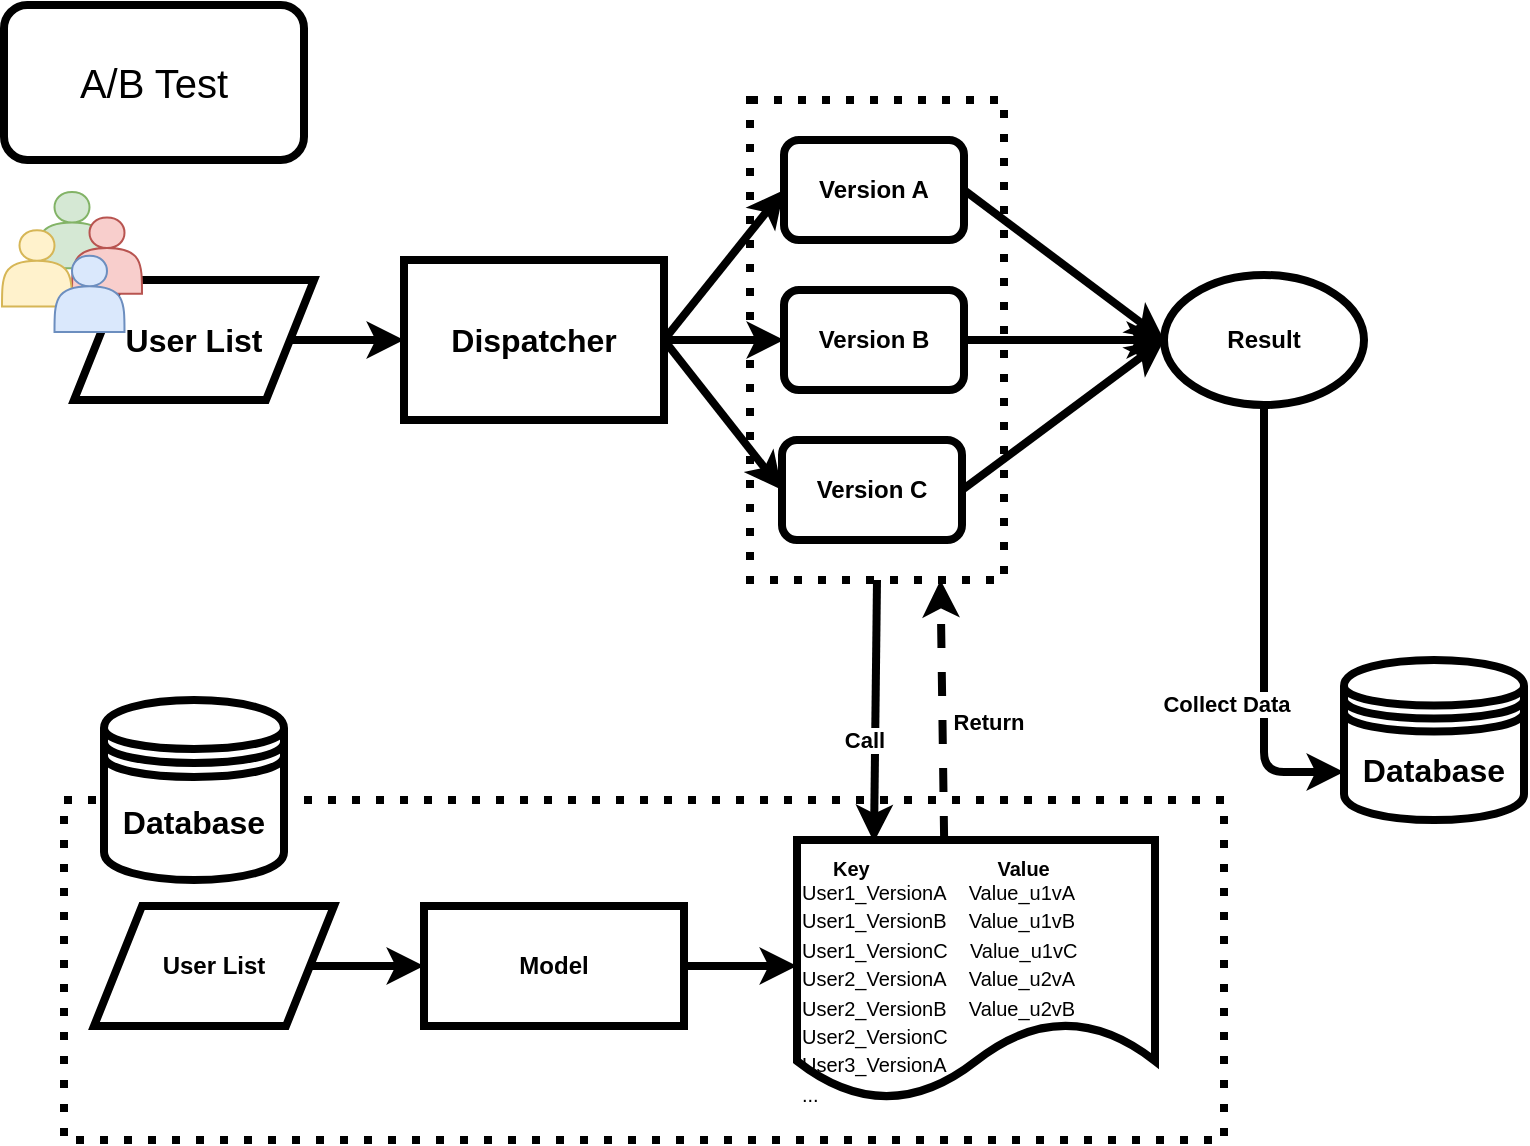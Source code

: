 <mxfile version="13.1.3" type="github" pages="2">
  <diagram id="dIA2EtkX-octXhOYNSxC" name="Page-2">
    <mxGraphModel dx="916" dy="694" grid="1" gridSize="10" guides="1" tooltips="1" connect="1" arrows="1" fold="1" page="1" pageScale="1" pageWidth="850" pageHeight="1100" math="0" shadow="0">
      <root>
        <mxCell id="CGUA-ECJm09ZSKrqVNG9-0" />
        <mxCell id="CGUA-ECJm09ZSKrqVNG9-1" parent="CGUA-ECJm09ZSKrqVNG9-0" />
        <mxCell id="AVktsXUZpbWh8RG4bnSt-0" value="" style="group" vertex="1" connectable="0" parent="CGUA-ECJm09ZSKrqVNG9-1">
          <mxGeometry x="60" y="440" width="580" height="170" as="geometry" />
        </mxCell>
        <mxCell id="M74satt1YnK-4wll9DXa-1" value="" style="whiteSpace=wrap;html=1;strokeWidth=4;fillColor=none;align=center;dashed=1;dashPattern=1 2;" vertex="1" parent="AVktsXUZpbWh8RG4bnSt-0">
          <mxGeometry width="580" height="170" as="geometry" />
        </mxCell>
        <mxCell id="M74satt1YnK-4wll9DXa-0" value="&lt;b&gt;User List&lt;/b&gt;" style="shape=parallelogram;perimeter=parallelogramPerimeter;whiteSpace=wrap;html=1;strokeWidth=4;fillColor=#FFFFFF;align=center;" vertex="1" parent="AVktsXUZpbWh8RG4bnSt-0">
          <mxGeometry x="15" y="53" width="120" height="60" as="geometry" />
        </mxCell>
        <mxCell id="M74satt1YnK-4wll9DXa-30" value="&lt;div style=&quot;text-align: center&quot;&gt;&lt;span style=&quot;font-size: 10px&quot;&gt;&lt;b&gt;Key&amp;nbsp; &amp;nbsp; &amp;nbsp; &amp;nbsp; &amp;nbsp; &amp;nbsp; &amp;nbsp; &amp;nbsp; &amp;nbsp; &amp;nbsp; &amp;nbsp; &amp;nbsp;Value&lt;/b&gt;&lt;/span&gt;&lt;/div&gt;&lt;font style=&quot;font-size: 10px&quot;&gt;&lt;div style=&quot;text-align: center&quot;&gt;&lt;span&gt;User1_VersionA&amp;nbsp; &amp;nbsp; Value_u1vA&amp;nbsp;&lt;/span&gt;&lt;/div&gt;&lt;span&gt;User1_&lt;/span&gt;VersionB&amp;nbsp; &amp;nbsp;&amp;nbsp;&lt;span style=&quot;text-align: center&quot;&gt;Value_u1vB&lt;/span&gt;&lt;span&gt;&lt;br&gt;User1_&lt;/span&gt;VersionC&amp;nbsp; &amp;nbsp;&amp;nbsp;&lt;span style=&quot;text-align: center&quot;&gt;Value_u1vC&lt;/span&gt;&lt;span&gt;&lt;br&gt;User2_&lt;/span&gt;VersionA&amp;nbsp; &amp;nbsp;&amp;nbsp;&lt;span style=&quot;text-align: center&quot;&gt;Value_u2vA&lt;/span&gt;&lt;span&gt;&lt;br&gt;User2_&lt;/span&gt;VersionB&amp;nbsp; &amp;nbsp;&amp;nbsp;&lt;span style=&quot;text-align: center&quot;&gt;Value_u2vB&lt;/span&gt;&lt;span&gt;&lt;br&gt;User2_&lt;/span&gt;VersionC&lt;span&gt;&lt;br&gt;&lt;/span&gt;User3_VersionA&lt;br&gt;...&lt;/font&gt;" style="shape=document;whiteSpace=wrap;html=1;boundedLbl=1;strokeWidth=4;fillColor=#FFFFFF;align=left;horizontal=1;verticalAlign=top;labelPosition=center;verticalLabelPosition=middle;" vertex="1" parent="AVktsXUZpbWh8RG4bnSt-0">
          <mxGeometry x="366.5" y="20" width="179" height="130" as="geometry" />
        </mxCell>
        <mxCell id="M74satt1YnK-4wll9DXa-31" value="&lt;b&gt;Model&lt;/b&gt;" style="rounded=0;whiteSpace=wrap;html=1;strokeWidth=4;fillColor=#FFFFFF;align=center;" vertex="1" parent="AVktsXUZpbWh8RG4bnSt-0">
          <mxGeometry x="180" y="53" width="130" height="60" as="geometry" />
        </mxCell>
        <mxCell id="M74satt1YnK-4wll9DXa-32" value="" style="edgeStyle=orthogonalEdgeStyle;rounded=0;orthogonalLoop=1;jettySize=auto;html=1;strokeWidth=4;" edge="1" parent="AVktsXUZpbWh8RG4bnSt-0" source="M74satt1YnK-4wll9DXa-0">
          <mxGeometry relative="1" as="geometry">
            <mxPoint x="180" y="83" as="targetPoint" />
          </mxGeometry>
        </mxCell>
        <mxCell id="M74satt1YnK-4wll9DXa-33" value="" style="edgeStyle=orthogonalEdgeStyle;rounded=0;orthogonalLoop=1;jettySize=auto;html=1;strokeWidth=4;exitX=1;exitY=0.5;exitDx=0;exitDy=0;" edge="1" parent="AVktsXUZpbWh8RG4bnSt-0" source="M74satt1YnK-4wll9DXa-31">
          <mxGeometry relative="1" as="geometry">
            <mxPoint x="323" y="82.5" as="sourcePoint" />
            <mxPoint x="366.5" y="83" as="targetPoint" />
          </mxGeometry>
        </mxCell>
        <mxCell id="M74satt1YnK-4wll9DXa-2" value="" style="whiteSpace=wrap;html=1;strokeWidth=4;fillColor=none;align=center;dashed=1;dashPattern=1 2;" vertex="1" parent="CGUA-ECJm09ZSKrqVNG9-1">
          <mxGeometry x="403" y="90" width="127" height="240" as="geometry" />
        </mxCell>
        <mxCell id="M74satt1YnK-4wll9DXa-7" value="&lt;b&gt;&lt;font style=&quot;font-size: 16px&quot;&gt;Dispatcher&lt;/font&gt;&lt;/b&gt;" style="rounded=0;whiteSpace=wrap;html=1;strokeWidth=4;fillColor=#FFFFFF;align=center;" vertex="1" parent="CGUA-ECJm09ZSKrqVNG9-1">
          <mxGeometry x="230" y="170" width="130" height="80" as="geometry" />
        </mxCell>
        <mxCell id="M74satt1YnK-4wll9DXa-10" value="&lt;b&gt;Version A&lt;/b&gt;" style="rounded=1;whiteSpace=wrap;html=1;strokeWidth=4;fillColor=#FFFFFF;" vertex="1" parent="CGUA-ECJm09ZSKrqVNG9-1">
          <mxGeometry x="420" y="110" width="90" height="50" as="geometry" />
        </mxCell>
        <mxCell id="M74satt1YnK-4wll9DXa-11" value="&lt;b&gt;Version B&lt;/b&gt;" style="rounded=1;whiteSpace=wrap;html=1;strokeWidth=4;fillColor=#FFFFFF;" vertex="1" parent="CGUA-ECJm09ZSKrqVNG9-1">
          <mxGeometry x="420" y="185" width="90" height="50" as="geometry" />
        </mxCell>
        <mxCell id="M74satt1YnK-4wll9DXa-12" value="&lt;b&gt;Version C&lt;/b&gt;" style="rounded=1;whiteSpace=wrap;html=1;strokeWidth=4;fillColor=#FFFFFF;" vertex="1" parent="CGUA-ECJm09ZSKrqVNG9-1">
          <mxGeometry x="419" y="260" width="90" height="50" as="geometry" />
        </mxCell>
        <mxCell id="M74satt1YnK-4wll9DXa-13" value="" style="endArrow=classic;html=1;rounded=0;strokeWidth=4;exitX=1;exitY=0.5;exitDx=0;exitDy=0;entryX=0;entryY=0.5;entryDx=0;entryDy=0;" edge="1" parent="CGUA-ECJm09ZSKrqVNG9-1" source="M74satt1YnK-4wll9DXa-10" target="M74satt1YnK-4wll9DXa-17">
          <mxGeometry width="50" height="50" relative="1" as="geometry">
            <mxPoint x="530" y="134.5" as="sourcePoint" />
            <mxPoint x="610" y="135" as="targetPoint" />
          </mxGeometry>
        </mxCell>
        <mxCell id="M74satt1YnK-4wll9DXa-16" value="" style="endArrow=classic;html=1;rounded=0;strokeWidth=4;exitX=1;exitY=0.5;exitDx=0;exitDy=0;entryX=0;entryY=0.5;entryDx=0;entryDy=0;" edge="1" parent="CGUA-ECJm09ZSKrqVNG9-1" source="M74satt1YnK-4wll9DXa-11" target="M74satt1YnK-4wll9DXa-17">
          <mxGeometry width="50" height="50" relative="1" as="geometry">
            <mxPoint x="530" y="209.5" as="sourcePoint" />
            <mxPoint x="590" y="209.5" as="targetPoint" />
          </mxGeometry>
        </mxCell>
        <mxCell id="M74satt1YnK-4wll9DXa-17" value="&lt;b&gt;Result&lt;/b&gt;" style="ellipse;whiteSpace=wrap;html=1;strokeWidth=4;fillColor=#FFFFFF;" vertex="1" parent="CGUA-ECJm09ZSKrqVNG9-1">
          <mxGeometry x="610" y="177.5" width="100" height="65" as="geometry" />
        </mxCell>
        <mxCell id="M74satt1YnK-4wll9DXa-18" value="" style="endArrow=classic;html=1;rounded=0;strokeWidth=4;exitX=1;exitY=0.5;exitDx=0;exitDy=0;entryX=0;entryY=0.5;entryDx=0;entryDy=0;" edge="1" parent="CGUA-ECJm09ZSKrqVNG9-1" source="M74satt1YnK-4wll9DXa-12" target="M74satt1YnK-4wll9DXa-17">
          <mxGeometry width="50" height="50" relative="1" as="geometry">
            <mxPoint x="530" y="284.5" as="sourcePoint" />
            <mxPoint x="610" y="285" as="targetPoint" />
          </mxGeometry>
        </mxCell>
        <mxCell id="M74satt1YnK-4wll9DXa-22" value="" style="endArrow=classic;html=1;strokeWidth=4;exitX=0.5;exitY=1;exitDx=0;exitDy=0;entryX=0.215;entryY=0.008;entryDx=0;entryDy=0;entryPerimeter=0;" edge="1" parent="CGUA-ECJm09ZSKrqVNG9-1" source="M74satt1YnK-4wll9DXa-2" target="M74satt1YnK-4wll9DXa-30">
          <mxGeometry width="50" height="50" relative="1" as="geometry">
            <mxPoint x="469" y="341" as="sourcePoint" />
            <mxPoint x="470" y="478" as="targetPoint" />
          </mxGeometry>
        </mxCell>
        <mxCell id="M74satt1YnK-4wll9DXa-23" value="&lt;b&gt;Call&lt;/b&gt;" style="edgeLabel;html=1;align=center;verticalAlign=middle;resizable=0;points=[];" vertex="1" connectable="0" parent="M74satt1YnK-4wll9DXa-22">
          <mxGeometry x="-0.569" relative="1" as="geometry">
            <mxPoint x="-6.17" y="52" as="offset" />
          </mxGeometry>
        </mxCell>
        <mxCell id="M74satt1YnK-4wll9DXa-24" value="" style="endArrow=classic;html=1;strokeWidth=4;dashed=1;entryX=0.75;entryY=1;entryDx=0;entryDy=0;exitX=0.411;exitY=0;exitDx=0;exitDy=0;exitPerimeter=0;" edge="1" parent="CGUA-ECJm09ZSKrqVNG9-1" source="M74satt1YnK-4wll9DXa-30" target="M74satt1YnK-4wll9DXa-2">
          <mxGeometry width="50" height="50" relative="1" as="geometry">
            <mxPoint x="498" y="470" as="sourcePoint" />
            <mxPoint x="500" y="340" as="targetPoint" />
          </mxGeometry>
        </mxCell>
        <mxCell id="M74satt1YnK-4wll9DXa-25" value="&lt;b&gt;Return&lt;/b&gt;" style="edgeLabel;html=1;align=center;verticalAlign=middle;resizable=0;points=[];" vertex="1" connectable="0" parent="M74satt1YnK-4wll9DXa-24">
          <mxGeometry x="-0.569" relative="1" as="geometry">
            <mxPoint x="21.95" y="-31.0" as="offset" />
          </mxGeometry>
        </mxCell>
        <mxCell id="M74satt1YnK-4wll9DXa-27" value="" style="edgeStyle=elbowEdgeStyle;elbow=vertical;endArrow=classic;html=1;strokeWidth=4;exitX=0.5;exitY=1;exitDx=0;exitDy=0;entryX=0;entryY=0.7;entryDx=0;entryDy=0;" edge="1" parent="CGUA-ECJm09ZSKrqVNG9-1" source="M74satt1YnK-4wll9DXa-17" target="M74satt1YnK-4wll9DXa-29">
          <mxGeometry width="50" height="50" relative="1" as="geometry">
            <mxPoint x="670" y="346" as="sourcePoint" />
            <mxPoint x="661" y="420" as="targetPoint" />
            <Array as="points">
              <mxPoint x="680" y="426" />
            </Array>
          </mxGeometry>
        </mxCell>
        <mxCell id="M74satt1YnK-4wll9DXa-28" value="&lt;b&gt;Collect Data&lt;/b&gt;" style="edgeLabel;html=1;align=center;verticalAlign=middle;resizable=0;points=[];" vertex="1" connectable="0" parent="M74satt1YnK-4wll9DXa-27">
          <mxGeometry x="0.566" relative="1" as="geometry">
            <mxPoint x="-19.14" y="-26" as="offset" />
          </mxGeometry>
        </mxCell>
        <mxCell id="M74satt1YnK-4wll9DXa-29" value="&lt;b&gt;&lt;font style=&quot;font-size: 16px&quot;&gt;Database&lt;/font&gt;&lt;/b&gt;" style="shape=datastore;whiteSpace=wrap;html=1;strokeWidth=4;fillColor=#FFFFFF;" vertex="1" parent="CGUA-ECJm09ZSKrqVNG9-1">
          <mxGeometry x="700" y="370" width="90" height="80" as="geometry" />
        </mxCell>
        <mxCell id="M74satt1YnK-4wll9DXa-34" value="&lt;font style=&quot;font-size: 20px&quot;&gt;A/B Test&lt;/font&gt;" style="rounded=1;whiteSpace=wrap;html=1;strokeWidth=4;fillColor=none;align=center;" vertex="1" parent="CGUA-ECJm09ZSKrqVNG9-1">
          <mxGeometry x="30" y="42.5" width="150" height="77.5" as="geometry" />
        </mxCell>
        <mxCell id="AVktsXUZpbWh8RG4bnSt-1" value="&lt;b&gt;&lt;font style=&quot;font-size: 16px&quot;&gt;Database&lt;/font&gt;&lt;/b&gt;" style="shape=datastore;whiteSpace=wrap;html=1;strokeWidth=4;fillColor=#FFFFFF;" vertex="1" parent="CGUA-ECJm09ZSKrqVNG9-1">
          <mxGeometry x="80" y="390" width="90" height="90" as="geometry" />
        </mxCell>
        <mxCell id="AVktsXUZpbWh8RG4bnSt-2" value="&lt;b&gt;&lt;font style=&quot;font-size: 16px&quot;&gt;User List&lt;/font&gt;&lt;/b&gt;" style="shape=parallelogram;perimeter=parallelogramPerimeter;whiteSpace=wrap;html=1;strokeWidth=4;fillColor=#FFFFFF;align=center;" vertex="1" parent="CGUA-ECJm09ZSKrqVNG9-1">
          <mxGeometry x="65" y="180" width="120" height="60" as="geometry" />
        </mxCell>
        <mxCell id="AVktsXUZpbWh8RG4bnSt-4" value="" style="edgeStyle=orthogonalEdgeStyle;rounded=0;orthogonalLoop=1;jettySize=auto;html=1;strokeWidth=4;exitX=1;exitY=0.5;exitDx=0;exitDy=0;" edge="1" parent="CGUA-ECJm09ZSKrqVNG9-1" source="AVktsXUZpbWh8RG4bnSt-2" target="M74satt1YnK-4wll9DXa-7">
          <mxGeometry relative="1" as="geometry">
            <mxPoint x="227" y="209.5" as="targetPoint" />
            <mxPoint x="170" y="209.5" as="sourcePoint" />
          </mxGeometry>
        </mxCell>
        <mxCell id="AVktsXUZpbWh8RG4bnSt-8" value="" style="group" vertex="1" connectable="0" parent="CGUA-ECJm09ZSKrqVNG9-1">
          <mxGeometry x="29" y="136" width="70" height="70" as="geometry" />
        </mxCell>
        <mxCell id="AVktsXUZpbWh8RG4bnSt-6" value="" style="group" vertex="1" connectable="0" parent="AVktsXUZpbWh8RG4bnSt-8">
          <mxGeometry width="70" height="70" as="geometry" />
        </mxCell>
        <mxCell id="AVktsXUZpbWh8RG4bnSt-3" value="" style="group" vertex="1" connectable="0" parent="AVktsXUZpbWh8RG4bnSt-6">
          <mxGeometry width="70" height="70" as="geometry" />
        </mxCell>
        <mxCell id="M74satt1YnK-4wll9DXa-3" value="" style="shape=actor;whiteSpace=wrap;html=1;fillColor=#d5e8d4;strokeColor=#82b366;" vertex="1" parent="AVktsXUZpbWh8RG4bnSt-3">
          <mxGeometry x="17.5" width="35" height="38.182" as="geometry" />
        </mxCell>
        <mxCell id="M74satt1YnK-4wll9DXa-4" value="" style="shape=actor;whiteSpace=wrap;html=1;fillColor=#f8cecc;strokeColor=#b85450;" vertex="1" parent="AVktsXUZpbWh8RG4bnSt-3">
          <mxGeometry x="35" y="12.727" width="35" height="38.182" as="geometry" />
        </mxCell>
        <mxCell id="M74satt1YnK-4wll9DXa-5" value="" style="shape=actor;whiteSpace=wrap;html=1;fillColor=#fff2cc;strokeColor=#d6b656;" vertex="1" parent="AVktsXUZpbWh8RG4bnSt-3">
          <mxGeometry y="19.091" width="35" height="38.182" as="geometry" />
        </mxCell>
        <mxCell id="M74satt1YnK-4wll9DXa-9" value="" style="shape=actor;whiteSpace=wrap;html=1;fillColor=#dae8fc;strokeColor=#6c8ebf;" vertex="1" parent="AVktsXUZpbWh8RG4bnSt-3">
          <mxGeometry x="26.25" y="31.818" width="35" height="38.182" as="geometry" />
        </mxCell>
        <mxCell id="AVktsXUZpbWh8RG4bnSt-12" value="" style="endArrow=classic;html=1;strokeWidth=4;entryX=0;entryY=0.5;entryDx=0;entryDy=0;" edge="1" parent="CGUA-ECJm09ZSKrqVNG9-1" target="M74satt1YnK-4wll9DXa-10">
          <mxGeometry width="50" height="50" relative="1" as="geometry">
            <mxPoint x="360" y="210" as="sourcePoint" />
            <mxPoint x="410" y="160" as="targetPoint" />
          </mxGeometry>
        </mxCell>
        <mxCell id="AVktsXUZpbWh8RG4bnSt-14" value="" style="endArrow=classic;html=1;strokeWidth=4;entryX=0;entryY=0.5;entryDx=0;entryDy=0;" edge="1" parent="CGUA-ECJm09ZSKrqVNG9-1" target="M74satt1YnK-4wll9DXa-11">
          <mxGeometry width="50" height="50" relative="1" as="geometry">
            <mxPoint x="360" y="210" as="sourcePoint" />
            <mxPoint x="410" y="160" as="targetPoint" />
          </mxGeometry>
        </mxCell>
        <mxCell id="AVktsXUZpbWh8RG4bnSt-15" value="" style="endArrow=classic;html=1;strokeWidth=4;entryX=0;entryY=0.5;entryDx=0;entryDy=0;" edge="1" parent="CGUA-ECJm09ZSKrqVNG9-1" target="M74satt1YnK-4wll9DXa-12">
          <mxGeometry width="50" height="50" relative="1" as="geometry">
            <mxPoint x="360" y="210" as="sourcePoint" />
            <mxPoint x="410" y="160" as="targetPoint" />
          </mxGeometry>
        </mxCell>
      </root>
    </mxGraphModel>
  </diagram>
  <diagram id="Hq4DuB4G5Q0XToz3wvH3" name="version1">
    <mxGraphModel dx="745" dy="590" grid="1" gridSize="10" guides="1" tooltips="1" connect="1" arrows="1" fold="1" page="1" pageScale="1" pageWidth="850" pageHeight="1100" math="0" shadow="0">
      <root>
        <mxCell id="0" />
        <mxCell id="1" parent="0" />
        <mxCell id="IHCtJjidZSzaSEiklruB-39" value="&lt;b&gt;User List&lt;/b&gt;" style="shape=parallelogram;perimeter=parallelogramPerimeter;whiteSpace=wrap;html=1;strokeWidth=4;fillColor=#FFFFFF;align=center;" parent="1" vertex="1">
          <mxGeometry x="158.5" y="528" width="120" height="60" as="geometry" />
        </mxCell>
        <mxCell id="IHCtJjidZSzaSEiklruB-58" value="" style="whiteSpace=wrap;html=1;strokeWidth=4;fillColor=none;align=center;dashed=1;dashPattern=1 2;" parent="1" vertex="1">
          <mxGeometry x="143.5" y="475" width="580" height="170" as="geometry" />
        </mxCell>
        <mxCell id="IHCtJjidZSzaSEiklruB-53" value="" style="whiteSpace=wrap;html=1;strokeWidth=4;fillColor=none;align=center;dashed=1;dashPattern=1 2;" parent="1" vertex="1">
          <mxGeometry x="403" y="90" width="127" height="240" as="geometry" />
        </mxCell>
        <mxCell id="IHCtJjidZSzaSEiklruB-1" value="" style="shape=actor;whiteSpace=wrap;html=1;fillColor=#d5e8d4;strokeColor=#82b366;" parent="1" vertex="1">
          <mxGeometry x="70" y="160" width="40" height="60" as="geometry" />
        </mxCell>
        <mxCell id="IHCtJjidZSzaSEiklruB-2" value="" style="shape=actor;whiteSpace=wrap;html=1;fillColor=#f8cecc;strokeColor=#b85450;" parent="1" vertex="1">
          <mxGeometry x="90" y="180" width="40" height="60" as="geometry" />
        </mxCell>
        <mxCell id="IHCtJjidZSzaSEiklruB-3" value="" style="shape=actor;whiteSpace=wrap;html=1;fillColor=#fff2cc;strokeColor=#d6b656;" parent="1" vertex="1">
          <mxGeometry x="50" y="190" width="40" height="60" as="geometry" />
        </mxCell>
        <mxCell id="IHCtJjidZSzaSEiklruB-4" value="" style="shape=singleArrow;whiteSpace=wrap;html=1;fillColor=#000000;" parent="1" vertex="1">
          <mxGeometry x="150" y="195" width="60" height="30" as="geometry" />
        </mxCell>
        <mxCell id="IHCtJjidZSzaSEiklruB-5" value="&lt;b&gt;&lt;font style=&quot;font-size: 16px&quot;&gt;Dispatcher&lt;/font&gt;&lt;/b&gt;" style="rounded=0;whiteSpace=wrap;html=1;strokeWidth=4;fillColor=#FFFFFF;align=center;" parent="1" vertex="1">
          <mxGeometry x="230" y="170" width="130" height="80" as="geometry" />
        </mxCell>
        <mxCell id="IHCtJjidZSzaSEiklruB-6" value="" style="shape=curlyBracket;whiteSpace=wrap;html=1;rounded=1;strokeWidth=4;fillColor=#FFFFFF;" parent="1" vertex="1">
          <mxGeometry x="370" y="135" width="30" height="150" as="geometry" />
        </mxCell>
        <mxCell id="IHCtJjidZSzaSEiklruB-7" value="" style="shape=actor;whiteSpace=wrap;html=1;fillColor=#dae8fc;strokeColor=#6c8ebf;" parent="1" vertex="1">
          <mxGeometry x="80" y="210" width="40" height="60" as="geometry" />
        </mxCell>
        <mxCell id="IHCtJjidZSzaSEiklruB-8" value="&lt;b&gt;Version 1&lt;/b&gt;" style="rounded=1;whiteSpace=wrap;html=1;strokeWidth=4;fillColor=#FFFFFF;" parent="1" vertex="1">
          <mxGeometry x="420" y="110" width="90" height="50" as="geometry" />
        </mxCell>
        <mxCell id="IHCtJjidZSzaSEiklruB-9" value="&lt;b&gt;Version 2&lt;/b&gt;" style="rounded=1;whiteSpace=wrap;html=1;strokeWidth=4;fillColor=#FFFFFF;" parent="1" vertex="1">
          <mxGeometry x="420" y="185" width="90" height="50" as="geometry" />
        </mxCell>
        <mxCell id="IHCtJjidZSzaSEiklruB-10" value="&lt;b&gt;Version 3&lt;/b&gt;" style="rounded=1;whiteSpace=wrap;html=1;strokeWidth=4;fillColor=#FFFFFF;" parent="1" vertex="1">
          <mxGeometry x="420" y="260" width="90" height="50" as="geometry" />
        </mxCell>
        <mxCell id="IHCtJjidZSzaSEiklruB-11" value="" style="endArrow=classic;html=1;rounded=0;strokeWidth=4;exitX=1;exitY=0.5;exitDx=0;exitDy=0;entryX=0;entryY=0.5;entryDx=0;entryDy=0;" parent="1" source="IHCtJjidZSzaSEiklruB-8" target="IHCtJjidZSzaSEiklruB-15" edge="1">
          <mxGeometry width="50" height="50" relative="1" as="geometry">
            <mxPoint x="530" y="134.5" as="sourcePoint" />
            <mxPoint x="590" y="134.5" as="targetPoint" />
          </mxGeometry>
        </mxCell>
        <mxCell id="IHCtJjidZSzaSEiklruB-14" value="UserA&lt;br&gt;UserB&lt;br&gt;UserC&lt;br&gt;UserD" style="label;whiteSpace=wrap;html=1;image=img/clipart/Gear_128x128.png;strokeWidth=4;fillColor=#FFFFFF;" parent="1" vertex="1">
          <mxGeometry x="35" y="285" width="110" height="70" as="geometry" />
        </mxCell>
        <mxCell id="IHCtJjidZSzaSEiklruB-15" value="&lt;b&gt;Result 1&lt;/b&gt;" style="ellipse;whiteSpace=wrap;html=1;strokeWidth=4;fillColor=#FFFFFF;" parent="1" vertex="1">
          <mxGeometry x="610" y="102.5" width="100" height="65" as="geometry" />
        </mxCell>
        <mxCell id="IHCtJjidZSzaSEiklruB-16" value="" style="endArrow=classic;html=1;rounded=0;strokeWidth=4;exitX=1;exitY=0.5;exitDx=0;exitDy=0;entryX=0;entryY=0.5;entryDx=0;entryDy=0;" parent="1" source="IHCtJjidZSzaSEiklruB-9" target="IHCtJjidZSzaSEiklruB-17" edge="1">
          <mxGeometry width="50" height="50" relative="1" as="geometry">
            <mxPoint x="530" y="209.5" as="sourcePoint" />
            <mxPoint x="590" y="209.5" as="targetPoint" />
          </mxGeometry>
        </mxCell>
        <mxCell id="IHCtJjidZSzaSEiklruB-17" value="&lt;b&gt;Result 2&lt;/b&gt;" style="ellipse;whiteSpace=wrap;html=1;strokeWidth=4;fillColor=#FFFFFF;" parent="1" vertex="1">
          <mxGeometry x="610" y="177.5" width="100" height="65" as="geometry" />
        </mxCell>
        <mxCell id="IHCtJjidZSzaSEiklruB-20" value="" style="endArrow=classic;html=1;rounded=0;strokeWidth=4;exitX=1;exitY=0.5;exitDx=0;exitDy=0;entryX=0;entryY=0.5;entryDx=0;entryDy=0;" parent="1" source="IHCtJjidZSzaSEiklruB-10" target="IHCtJjidZSzaSEiklruB-21" edge="1">
          <mxGeometry width="50" height="50" relative="1" as="geometry">
            <mxPoint x="530" y="284.5" as="sourcePoint" />
            <mxPoint x="600" y="285" as="targetPoint" />
          </mxGeometry>
        </mxCell>
        <mxCell id="IHCtJjidZSzaSEiklruB-21" value="&lt;b&gt;Result 3&lt;/b&gt;" style="ellipse;whiteSpace=wrap;html=1;strokeWidth=4;fillColor=#FFFFFF;" parent="1" vertex="1">
          <mxGeometry x="610" y="252.5" width="100" height="65" as="geometry" />
        </mxCell>
        <mxCell id="IHCtJjidZSzaSEiklruB-25" value="" style="edgeStyle=segmentEdgeStyle;endArrow=classic;html=1;strokeWidth=4;entryX=0.046;entryY=0.488;entryDx=0;entryDy=0;entryPerimeter=0;" parent="1" target="IHCtJjidZSzaSEiklruB-58" edge="1">
          <mxGeometry width="50" height="50" relative="1" as="geometry">
            <mxPoint x="90" y="380" as="sourcePoint" />
            <mxPoint x="130" y="558" as="targetPoint" />
            <Array as="points">
              <mxPoint x="90" y="558" />
            </Array>
          </mxGeometry>
        </mxCell>
        <mxCell id="IHCtJjidZSzaSEiklruB-29" value="&lt;b&gt;User ID&lt;/b&gt;" style="edgeLabel;html=1;align=center;verticalAlign=middle;resizable=0;points=[];" parent="IHCtJjidZSzaSEiklruB-25" vertex="1" connectable="0">
          <mxGeometry x="-0.385" y="23" relative="1" as="geometry">
            <mxPoint x="-33" y="18" as="offset" />
          </mxGeometry>
        </mxCell>
        <mxCell id="IHCtJjidZSzaSEiklruB-27" value="" style="endArrow=classic;html=1;strokeWidth=4;entryX=0.215;entryY=-0.013;entryDx=0;entryDy=0;entryPerimeter=0;exitX=0.5;exitY=1;exitDx=0;exitDy=0;" parent="1" source="IHCtJjidZSzaSEiklruB-53" target="IHCtJjidZSzaSEiklruB-23" edge="1">
          <mxGeometry width="50" height="50" relative="1" as="geometry">
            <mxPoint x="469" y="341" as="sourcePoint" />
            <mxPoint x="539" y="441" as="targetPoint" />
          </mxGeometry>
        </mxCell>
        <mxCell id="IHCtJjidZSzaSEiklruB-28" value="&lt;b&gt;Query&lt;/b&gt;" style="edgeLabel;html=1;align=center;verticalAlign=middle;resizable=0;points=[];" parent="IHCtJjidZSzaSEiklruB-27" vertex="1" connectable="0">
          <mxGeometry x="-0.569" relative="1" as="geometry">
            <mxPoint x="10.5" y="19.21" as="offset" />
          </mxGeometry>
        </mxCell>
        <mxCell id="IHCtJjidZSzaSEiklruB-51" value="" style="endArrow=classic;html=1;strokeWidth=4;dashed=1;exitX=0.359;exitY=-0.013;exitDx=0;exitDy=0;exitPerimeter=0;entryX=0.75;entryY=1;entryDx=0;entryDy=0;" parent="1" source="IHCtJjidZSzaSEiklruB-23" target="IHCtJjidZSzaSEiklruB-53" edge="1">
          <mxGeometry width="50" height="50" relative="1" as="geometry">
            <mxPoint x="561" y="420.5" as="sourcePoint" />
            <mxPoint x="500" y="340" as="targetPoint" />
          </mxGeometry>
        </mxCell>
        <mxCell id="IHCtJjidZSzaSEiklruB-52" value="&lt;b&gt;Return&lt;/b&gt;" style="edgeLabel;html=1;align=center;verticalAlign=middle;resizable=0;points=[];" parent="IHCtJjidZSzaSEiklruB-51" vertex="1" connectable="0">
          <mxGeometry x="-0.569" relative="1" as="geometry">
            <mxPoint x="-15.98" y="-43.49" as="offset" />
          </mxGeometry>
        </mxCell>
        <mxCell id="IHCtJjidZSzaSEiklruB-54" value="" style="whiteSpace=wrap;html=1;strokeWidth=4;fillColor=none;align=center;dashed=1;dashPattern=1 2;" parent="1" vertex="1">
          <mxGeometry x="580" y="90" width="143.5" height="240" as="geometry" />
        </mxCell>
        <mxCell id="IHCtJjidZSzaSEiklruB-56" value="" style="edgeStyle=elbowEdgeStyle;elbow=horizontal;endArrow=classic;html=1;strokeWidth=4;exitX=0.564;exitY=1.004;exitDx=0;exitDy=0;exitPerimeter=0;entryX=1;entryY=0.5;entryDx=0;entryDy=0;" parent="1" source="IHCtJjidZSzaSEiklruB-54" target="IHCtJjidZSzaSEiklruB-22" edge="1">
          <mxGeometry width="50" height="50" relative="1" as="geometry">
            <mxPoint x="670" y="346" as="sourcePoint" />
            <mxPoint x="340" y="396" as="targetPoint" />
            <Array as="points">
              <mxPoint x="660" y="396" />
            </Array>
          </mxGeometry>
        </mxCell>
        <mxCell id="IHCtJjidZSzaSEiklruB-57" value="&lt;b&gt;Save Results&lt;/b&gt;" style="edgeLabel;html=1;align=center;verticalAlign=middle;resizable=0;points=[];" parent="IHCtJjidZSzaSEiklruB-56" vertex="1" connectable="0">
          <mxGeometry x="0.566" relative="1" as="geometry">
            <mxPoint x="3.03" y="-15" as="offset" />
          </mxGeometry>
        </mxCell>
        <mxCell id="IHCtJjidZSzaSEiklruB-22" value="&lt;b&gt;&lt;font style=&quot;font-size: 16px&quot;&gt;Database&lt;/font&gt;&lt;/b&gt;" style="shape=datastore;whiteSpace=wrap;html=1;strokeWidth=4;fillColor=#FFFFFF;" parent="1" vertex="1">
          <mxGeometry x="200" y="400" width="90" height="110" as="geometry" />
        </mxCell>
        <mxCell id="IHCtJjidZSzaSEiklruB-23" value="&lt;font style=&quot;font-size: 10px&quot;&gt;&lt;span&gt;UserA&amp;nbsp; UserA_model1&amp;nbsp;&lt;br&gt;UserA&amp;nbsp; UserA_model2&lt;br&gt;UserA&amp;nbsp; UserA_model3&lt;br&gt;UserB&amp;nbsp; UserB_model1&lt;br&gt;UserB&amp;nbsp; UserB_model2&lt;br&gt;UserB&amp;nbsp; UserB_model3&lt;br&gt;&lt;/span&gt;UserC&amp;nbsp; UserC_model1&lt;br&gt;...&lt;/font&gt;" style="shape=document;whiteSpace=wrap;html=1;boundedLbl=1;strokeWidth=4;fillColor=#FFFFFF;align=left;horizontal=1;verticalAlign=top;labelPosition=center;verticalLabelPosition=middle;" parent="1" vertex="1">
          <mxGeometry x="510" y="495" width="170" height="130" as="geometry" />
        </mxCell>
        <mxCell id="IHCtJjidZSzaSEiklruB-34" value="&lt;b&gt;Model&lt;/b&gt;" style="rounded=0;whiteSpace=wrap;html=1;strokeWidth=4;fillColor=#FFFFFF;align=center;" parent="1" vertex="1">
          <mxGeometry x="323.5" y="528" width="130" height="60" as="geometry" />
        </mxCell>
        <mxCell id="IHCtJjidZSzaSEiklruB-45" value="" style="edgeStyle=orthogonalEdgeStyle;rounded=0;orthogonalLoop=1;jettySize=auto;html=1;strokeWidth=4;" parent="1" source="IHCtJjidZSzaSEiklruB-39" edge="1">
          <mxGeometry relative="1" as="geometry">
            <mxPoint x="323.5" y="558" as="targetPoint" />
          </mxGeometry>
        </mxCell>
        <mxCell id="IHCtJjidZSzaSEiklruB-62" value="" style="edgeStyle=orthogonalEdgeStyle;rounded=0;orthogonalLoop=1;jettySize=auto;html=1;strokeWidth=4;exitX=1;exitY=0.5;exitDx=0;exitDy=0;" parent="1" source="IHCtJjidZSzaSEiklruB-34" edge="1">
          <mxGeometry relative="1" as="geometry">
            <mxPoint x="466.5" y="557.5" as="sourcePoint" />
            <mxPoint x="510" y="558" as="targetPoint" />
          </mxGeometry>
        </mxCell>
        <mxCell id="IHCtJjidZSzaSEiklruB-67" value="&lt;font style=&quot;font-size: 20px&quot;&gt;A/B Test&lt;/font&gt;" style="rounded=1;whiteSpace=wrap;html=1;strokeWidth=4;fillColor=none;align=center;" parent="1" vertex="1">
          <mxGeometry x="30" y="42.5" width="150" height="77.5" as="geometry" />
        </mxCell>
      </root>
    </mxGraphModel>
  </diagram>
</mxfile>

